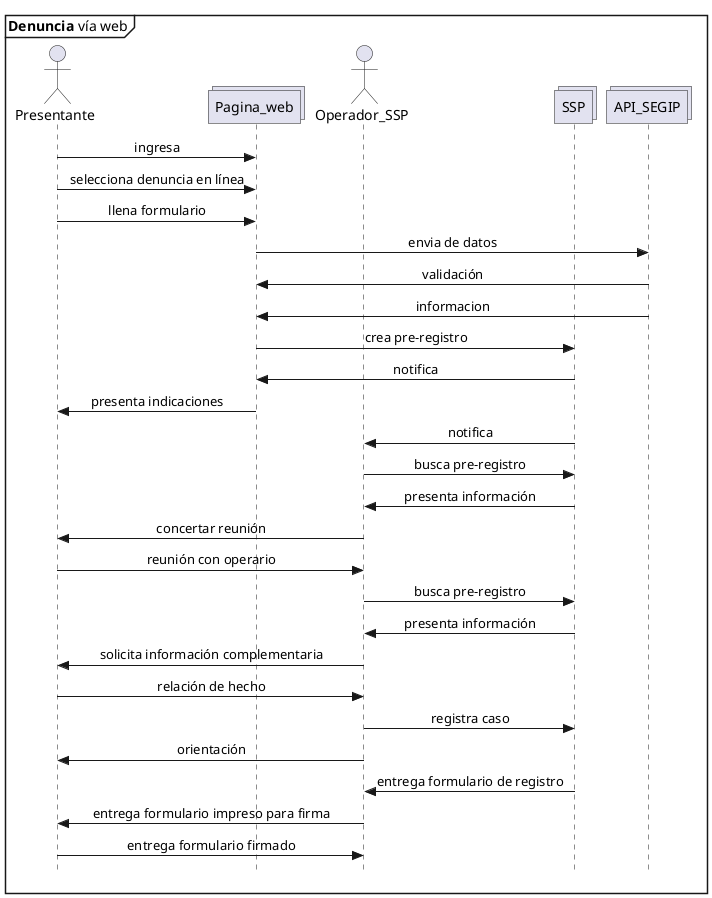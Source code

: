 @startuml Denuncia_web
skinparam Style strictuml
skinparam SequenceMessageAlignment center

mainframe **Denuncia** vía web

actor Presentante as pre
collections Pagina_web as web
actor Operador_SSP as opssp
collections SSP 
collections API_SEGIP as segip

pre -> web : ingresa
pre -> web : selecciona denuncia en línea
pre -> web : llena formulario
web -> segip : envia de datos
segip -> web : validación 
segip-> web: informacion
web->SSP : crea pre-registro
SSP->web : notifica
web->pre : presenta indicaciones
SSP->opssp : notifica
opssp->SSP : busca pre-registro
SSP->opssp : presenta información
opssp->pre : concertar reunión
pre->opssp: reunión con operario
opssp->SSP : busca pre-registro
SSP->opssp : presenta información
opssp -> pre : solicita información complementaria
pre->opssp : relación de hecho
opssp->SSP : registra caso
opssp->pre : orientación
SSP->opssp : entrega formulario de registro
opssp->pre : entrega formulario impreso para firma
pre->opssp : entrega formulario firmado

@enduml